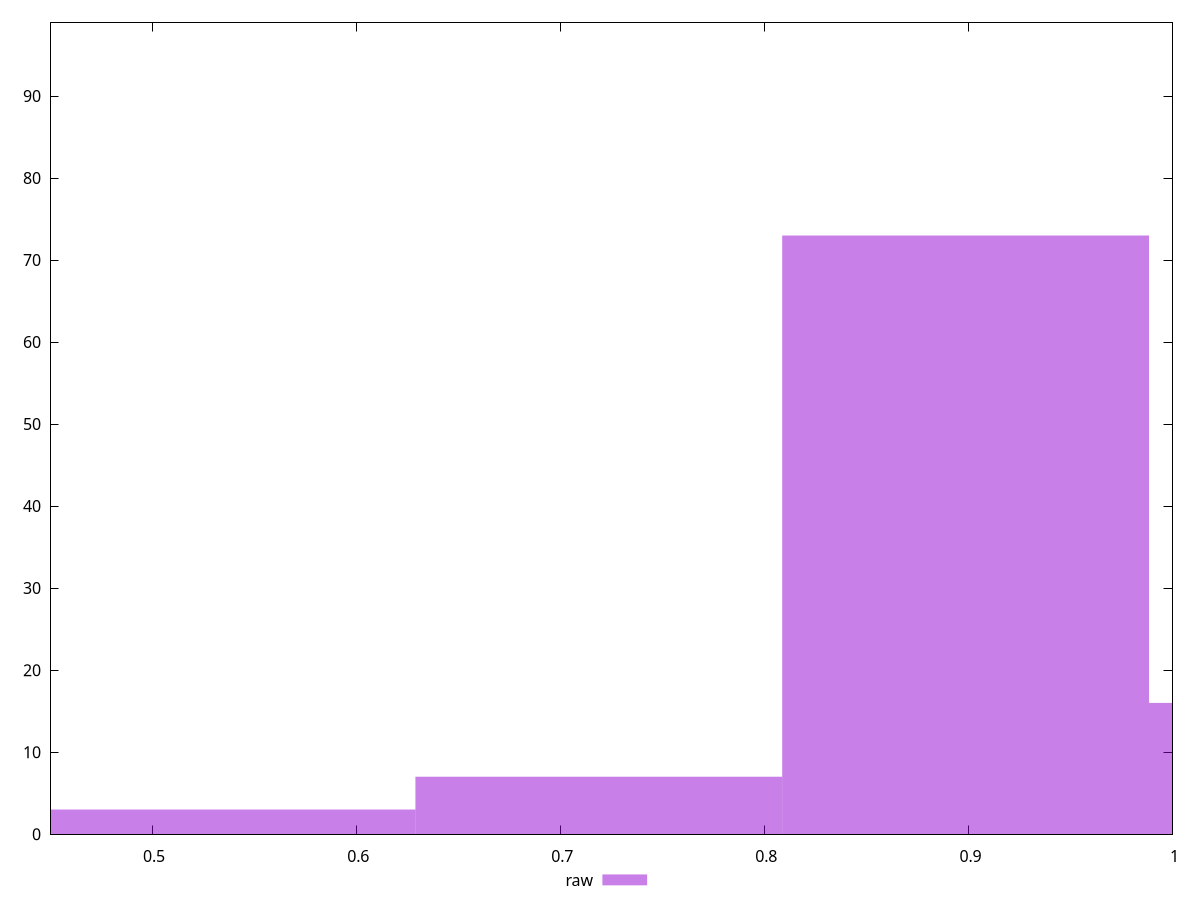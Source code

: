 reset

$raw <<EOF
0.5391768991325345 3
0.7189025321767126 7
1.078353798265069 16
0.8986281652208907 73
EOF

set key outside below
set boxwidth 0.17972563304417816
set xrange [0.45:1]
set yrange [0:99]
set trange [0:99]
set style fill transparent solid 0.5 noborder
set terminal svg size 640, 490 enhanced background rgb 'white'
set output "report/report_00029_2021-02-24T13-36-40.390Z/meta/score/samples/card/raw/histogram.svg"

plot $raw title "raw" with boxes

reset
